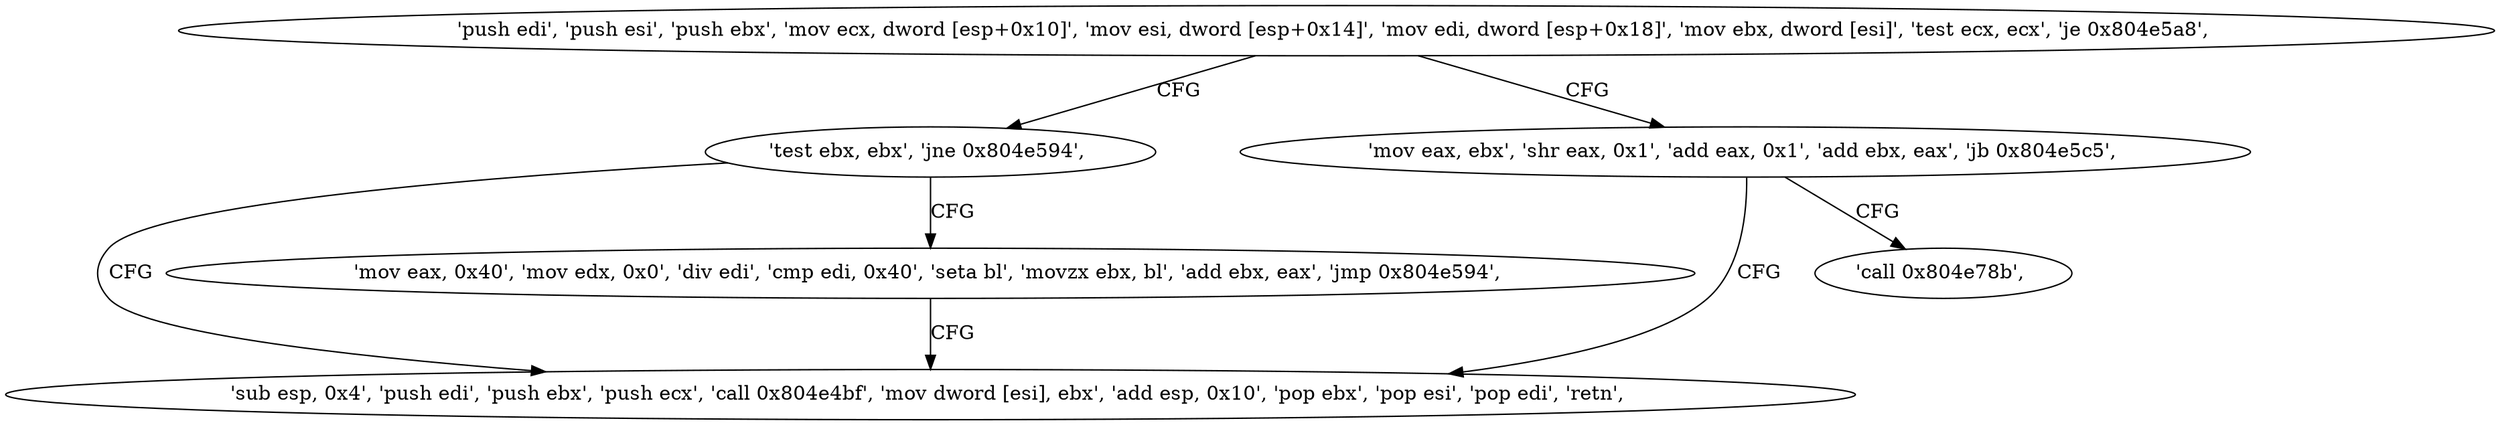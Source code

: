 digraph "func" {
"134538612" [label = "'push edi', 'push esi', 'push ebx', 'mov ecx, dword [esp+0x10]', 'mov esi, dword [esp+0x14]', 'mov edi, dword [esp+0x18]', 'mov ebx, dword [esi]', 'test ecx, ecx', 'je 0x804e5a8', " ]
"134538664" [label = "'test ebx, ebx', 'jne 0x804e594', " ]
"134538633" [label = "'mov eax, ebx', 'shr eax, 0x1', 'add eax, 0x1', 'add ebx, eax', 'jb 0x804e5c5', " ]
"134538644" [label = "'sub esp, 0x4', 'push edi', 'push ebx', 'push ecx', 'call 0x804e4bf', 'mov dword [esi], ebx', 'add esp, 0x10', 'pop ebx', 'pop esi', 'pop edi', 'retn', " ]
"134538668" [label = "'mov eax, 0x40', 'mov edx, 0x0', 'div edi', 'cmp edi, 0x40', 'seta bl', 'movzx ebx, bl', 'add ebx, eax', 'jmp 0x804e594', " ]
"134538693" [label = "'call 0x804e78b', " ]
"134538612" -> "134538664" [ label = "CFG" ]
"134538612" -> "134538633" [ label = "CFG" ]
"134538664" -> "134538644" [ label = "CFG" ]
"134538664" -> "134538668" [ label = "CFG" ]
"134538633" -> "134538693" [ label = "CFG" ]
"134538633" -> "134538644" [ label = "CFG" ]
"134538668" -> "134538644" [ label = "CFG" ]
}

